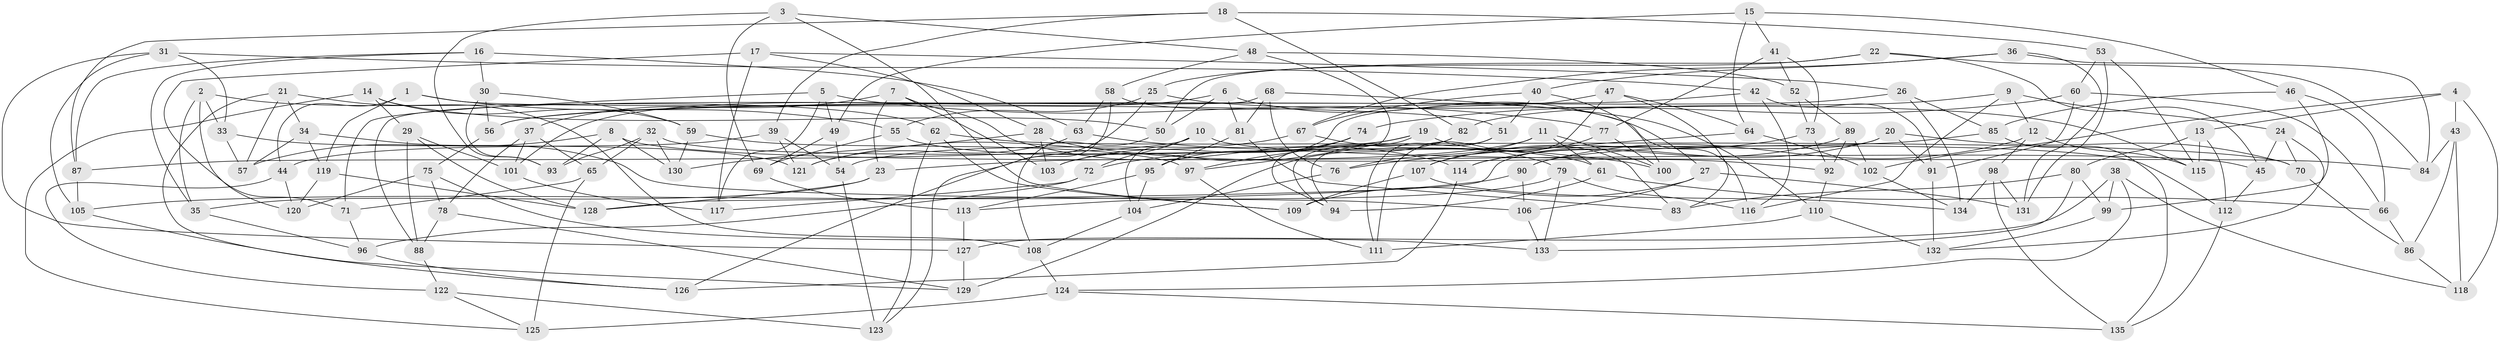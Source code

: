 // coarse degree distribution, {7: 0.20930232558139536, 6: 0.20930232558139536, 5: 0.11627906976744186, 4: 0.046511627906976744, 9: 0.18604651162790697, 8: 0.23255813953488372}
// Generated by graph-tools (version 1.1) at 2025/38/03/04/25 23:38:13]
// undirected, 135 vertices, 270 edges
graph export_dot {
  node [color=gray90,style=filled];
  1;
  2;
  3;
  4;
  5;
  6;
  7;
  8;
  9;
  10;
  11;
  12;
  13;
  14;
  15;
  16;
  17;
  18;
  19;
  20;
  21;
  22;
  23;
  24;
  25;
  26;
  27;
  28;
  29;
  30;
  31;
  32;
  33;
  34;
  35;
  36;
  37;
  38;
  39;
  40;
  41;
  42;
  43;
  44;
  45;
  46;
  47;
  48;
  49;
  50;
  51;
  52;
  53;
  54;
  55;
  56;
  57;
  58;
  59;
  60;
  61;
  62;
  63;
  64;
  65;
  66;
  67;
  68;
  69;
  70;
  71;
  72;
  73;
  74;
  75;
  76;
  77;
  78;
  79;
  80;
  81;
  82;
  83;
  84;
  85;
  86;
  87;
  88;
  89;
  90;
  91;
  92;
  93;
  94;
  95;
  96;
  97;
  98;
  99;
  100;
  101;
  102;
  103;
  104;
  105;
  106;
  107;
  108;
  109;
  110;
  111;
  112;
  113;
  114;
  115;
  116;
  117;
  118;
  119;
  120;
  121;
  122;
  123;
  124;
  125;
  126;
  127;
  128;
  129;
  130;
  131;
  132;
  133;
  134;
  135;
  1 -- 119;
  1 -- 44;
  1 -- 51;
  1 -- 55;
  2 -- 120;
  2 -- 62;
  2 -- 33;
  2 -- 35;
  3 -- 48;
  3 -- 69;
  3 -- 93;
  3 -- 109;
  4 -- 118;
  4 -- 43;
  4 -- 13;
  4 -- 102;
  5 -- 49;
  5 -- 77;
  5 -- 71;
  5 -- 117;
  6 -- 81;
  6 -- 27;
  6 -- 50;
  6 -- 101;
  7 -- 103;
  7 -- 114;
  7 -- 23;
  7 -- 37;
  8 -- 93;
  8 -- 57;
  8 -- 130;
  8 -- 45;
  9 -- 24;
  9 -- 116;
  9 -- 12;
  9 -- 82;
  10 -- 72;
  10 -- 104;
  10 -- 84;
  10 -- 87;
  11 -- 76;
  11 -- 61;
  11 -- 100;
  11 -- 23;
  12 -- 98;
  12 -- 90;
  12 -- 115;
  13 -- 115;
  13 -- 112;
  13 -- 80;
  14 -- 59;
  14 -- 50;
  14 -- 125;
  14 -- 29;
  15 -- 41;
  15 -- 46;
  15 -- 64;
  15 -- 49;
  16 -- 35;
  16 -- 63;
  16 -- 87;
  16 -- 30;
  17 -- 117;
  17 -- 71;
  17 -- 26;
  17 -- 28;
  18 -- 39;
  18 -- 53;
  18 -- 87;
  18 -- 82;
  19 -- 54;
  19 -- 72;
  19 -- 94;
  19 -- 83;
  20 -- 128;
  20 -- 114;
  20 -- 70;
  20 -- 91;
  21 -- 57;
  21 -- 126;
  21 -- 34;
  21 -- 108;
  22 -- 50;
  22 -- 25;
  22 -- 84;
  22 -- 45;
  23 -- 35;
  23 -- 128;
  24 -- 45;
  24 -- 132;
  24 -- 70;
  25 -- 55;
  25 -- 115;
  25 -- 126;
  26 -- 56;
  26 -- 134;
  26 -- 85;
  27 -- 109;
  27 -- 106;
  27 -- 131;
  28 -- 92;
  28 -- 103;
  28 -- 130;
  29 -- 101;
  29 -- 128;
  29 -- 88;
  30 -- 93;
  30 -- 56;
  30 -- 59;
  31 -- 105;
  31 -- 42;
  31 -- 33;
  31 -- 127;
  32 -- 130;
  32 -- 93;
  32 -- 65;
  32 -- 112;
  33 -- 57;
  33 -- 121;
  34 -- 106;
  34 -- 57;
  34 -- 119;
  35 -- 96;
  36 -- 84;
  36 -- 131;
  36 -- 40;
  36 -- 67;
  37 -- 65;
  37 -- 78;
  37 -- 101;
  38 -- 127;
  38 -- 118;
  38 -- 124;
  38 -- 99;
  39 -- 54;
  39 -- 44;
  39 -- 121;
  40 -- 100;
  40 -- 67;
  40 -- 51;
  41 -- 77;
  41 -- 73;
  41 -- 52;
  42 -- 56;
  42 -- 91;
  42 -- 116;
  43 -- 118;
  43 -- 84;
  43 -- 86;
  44 -- 122;
  44 -- 120;
  45 -- 112;
  46 -- 99;
  46 -- 85;
  46 -- 66;
  47 -- 111;
  47 -- 64;
  47 -- 83;
  47 -- 103;
  48 -- 58;
  48 -- 97;
  48 -- 52;
  49 -- 54;
  49 -- 69;
  50 -- 108;
  51 -- 111;
  51 -- 94;
  52 -- 89;
  52 -- 73;
  53 -- 115;
  53 -- 131;
  53 -- 60;
  54 -- 123;
  55 -- 61;
  55 -- 69;
  56 -- 75;
  58 -- 63;
  58 -- 123;
  58 -- 116;
  59 -- 97;
  59 -- 130;
  60 -- 91;
  60 -- 74;
  60 -- 66;
  61 -- 94;
  61 -- 66;
  62 -- 70;
  62 -- 109;
  62 -- 123;
  63 -- 100;
  63 -- 121;
  64 -- 76;
  64 -- 102;
  65 -- 125;
  65 -- 71;
  66 -- 86;
  67 -- 121;
  67 -- 79;
  68 -- 110;
  68 -- 88;
  68 -- 76;
  68 -- 81;
  69 -- 113;
  70 -- 86;
  71 -- 96;
  72 -- 117;
  72 -- 96;
  73 -- 107;
  73 -- 92;
  74 -- 95;
  74 -- 97;
  74 -- 103;
  75 -- 78;
  75 -- 120;
  75 -- 133;
  76 -- 104;
  77 -- 107;
  77 -- 100;
  78 -- 129;
  78 -- 88;
  79 -- 133;
  79 -- 113;
  79 -- 116;
  80 -- 83;
  80 -- 133;
  80 -- 99;
  81 -- 95;
  81 -- 83;
  82 -- 129;
  82 -- 94;
  85 -- 135;
  85 -- 90;
  86 -- 118;
  87 -- 105;
  88 -- 122;
  89 -- 114;
  89 -- 92;
  89 -- 102;
  90 -- 105;
  90 -- 106;
  91 -- 132;
  92 -- 110;
  95 -- 104;
  95 -- 113;
  96 -- 126;
  97 -- 111;
  98 -- 131;
  98 -- 134;
  98 -- 135;
  99 -- 132;
  101 -- 117;
  102 -- 134;
  104 -- 108;
  105 -- 129;
  106 -- 133;
  107 -- 134;
  107 -- 109;
  108 -- 124;
  110 -- 132;
  110 -- 111;
  112 -- 135;
  113 -- 127;
  114 -- 126;
  119 -- 128;
  119 -- 120;
  122 -- 125;
  122 -- 123;
  124 -- 125;
  124 -- 135;
  127 -- 129;
}
